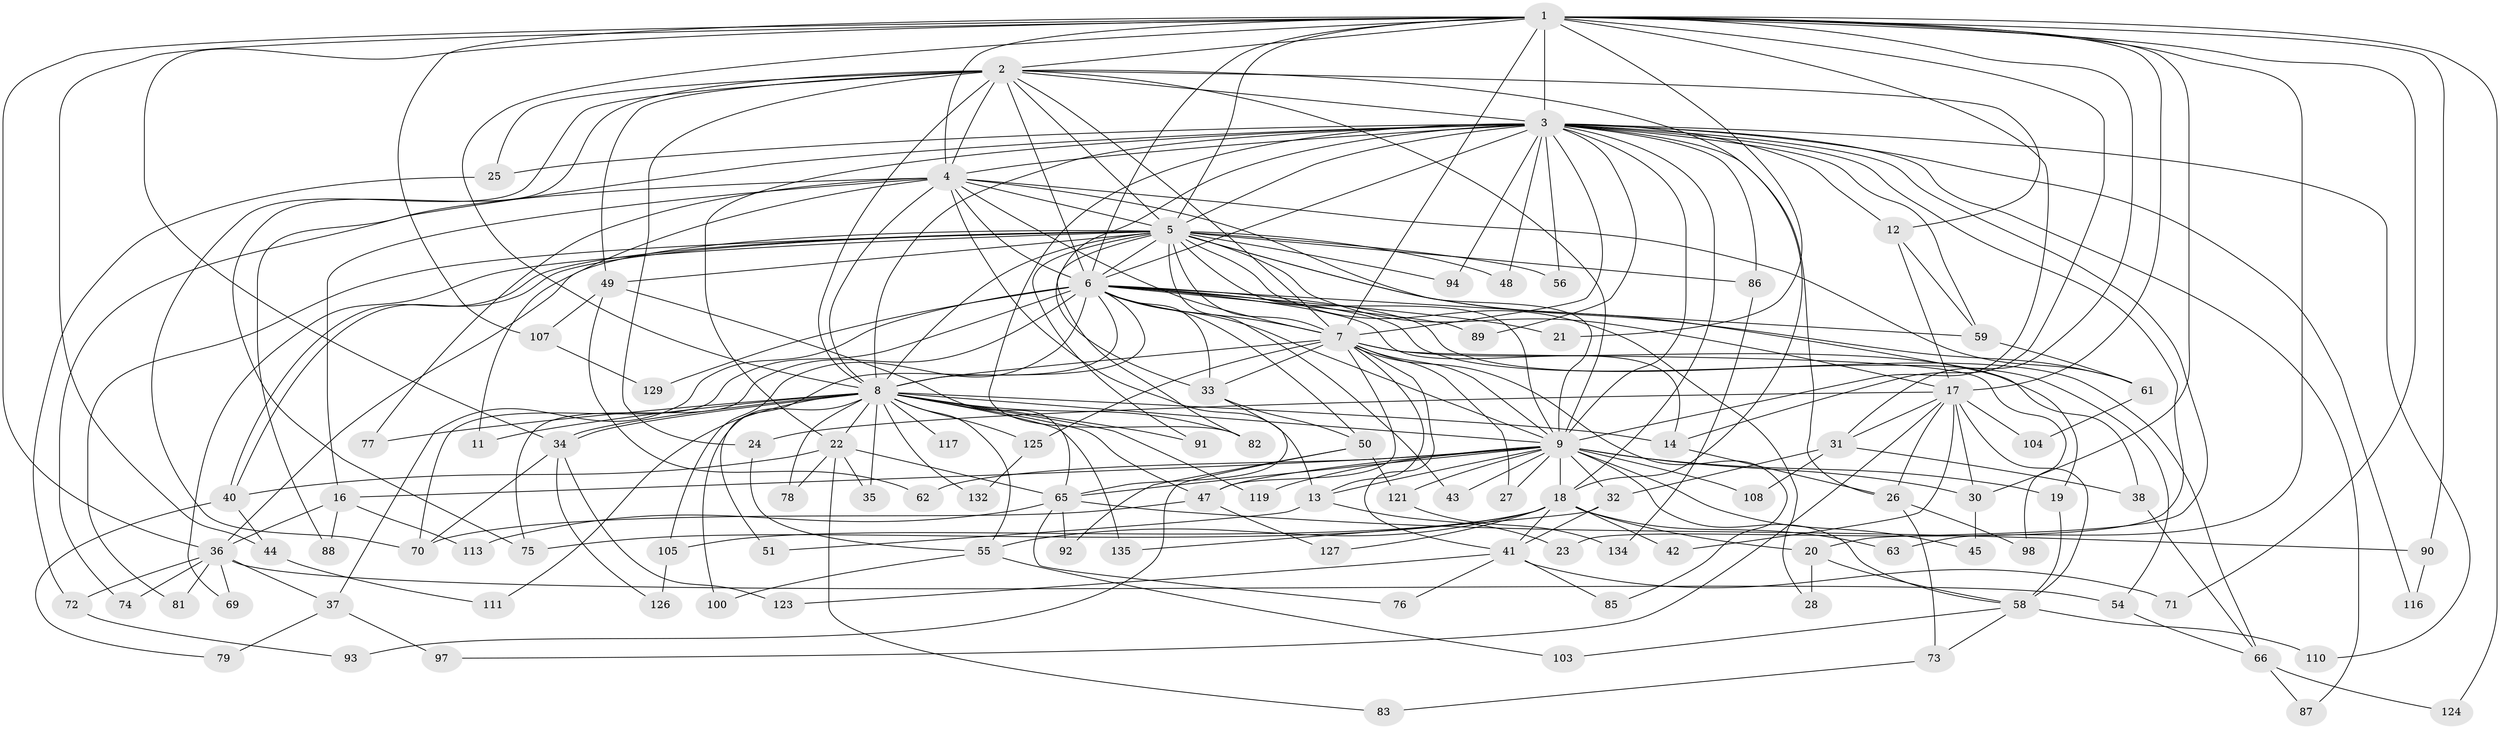 // Generated by graph-tools (version 1.1) at 2025/51/02/27/25 19:51:49]
// undirected, 104 vertices, 249 edges
graph export_dot {
graph [start="1"]
  node [color=gray90,style=filled];
  1 [super="+122"];
  2 [super="+102"];
  3 [super="+10"];
  4 [super="+39"];
  5 [super="+53"];
  6 [super="+95"];
  7 [super="+128"];
  8 [super="+84"];
  9 [super="+15"];
  11;
  12 [super="+64"];
  13;
  14;
  16;
  17 [super="+52"];
  18 [super="+29"];
  19 [super="+101"];
  20 [super="+67"];
  21;
  22 [super="+96"];
  23;
  24;
  25;
  26;
  27;
  28;
  30 [super="+136"];
  31 [super="+133"];
  32 [super="+120"];
  33 [super="+112"];
  34 [super="+57"];
  35;
  36 [super="+46"];
  37;
  38;
  40 [super="+115"];
  41 [super="+60"];
  42;
  43;
  44;
  45;
  47 [super="+80"];
  48;
  49 [super="+131"];
  50;
  51;
  54;
  55 [super="+118"];
  56;
  58 [super="+68"];
  59;
  61 [super="+130"];
  62;
  63;
  65 [super="+99"];
  66 [super="+106"];
  69;
  70 [super="+109"];
  71;
  72;
  73;
  74;
  75;
  76;
  77;
  78;
  79;
  81;
  82 [super="+114"];
  83;
  85;
  86;
  87;
  88;
  89;
  90;
  91;
  92;
  93;
  94;
  97;
  98;
  100;
  103;
  104;
  105;
  107;
  108;
  110;
  111;
  113;
  116;
  117;
  119;
  121;
  123;
  124;
  125;
  126;
  127;
  129;
  132;
  134;
  135;
  1 -- 2;
  1 -- 3 [weight=2];
  1 -- 4;
  1 -- 5;
  1 -- 6;
  1 -- 7;
  1 -- 8;
  1 -- 9;
  1 -- 14;
  1 -- 21;
  1 -- 30;
  1 -- 31 [weight=2];
  1 -- 36;
  1 -- 44;
  1 -- 63;
  1 -- 71;
  1 -- 90;
  1 -- 107;
  1 -- 124;
  1 -- 17;
  1 -- 34;
  2 -- 3 [weight=2];
  2 -- 4;
  2 -- 5;
  2 -- 6;
  2 -- 7;
  2 -- 8;
  2 -- 9;
  2 -- 12;
  2 -- 24;
  2 -- 25;
  2 -- 49;
  2 -- 70;
  2 -- 18;
  2 -- 75;
  3 -- 4 [weight=2];
  3 -- 5 [weight=2];
  3 -- 6 [weight=2];
  3 -- 7 [weight=3];
  3 -- 8 [weight=2];
  3 -- 9 [weight=3];
  3 -- 12;
  3 -- 18;
  3 -- 22 [weight=2];
  3 -- 25;
  3 -- 33;
  3 -- 56;
  3 -- 59;
  3 -- 87;
  3 -- 88;
  3 -- 89;
  3 -- 94;
  3 -- 110;
  3 -- 116;
  3 -- 48;
  3 -- 20;
  3 -- 86;
  3 -- 23;
  3 -- 26;
  3 -- 82;
  4 -- 5 [weight=2];
  4 -- 6;
  4 -- 7;
  4 -- 8;
  4 -- 9;
  4 -- 11;
  4 -- 16;
  4 -- 61;
  4 -- 74;
  4 -- 77;
  4 -- 13;
  5 -- 6;
  5 -- 7;
  5 -- 8;
  5 -- 9;
  5 -- 17;
  5 -- 19;
  5 -- 28;
  5 -- 40;
  5 -- 40;
  5 -- 43;
  5 -- 48;
  5 -- 49;
  5 -- 81;
  5 -- 82;
  5 -- 86;
  5 -- 91;
  5 -- 94;
  5 -- 36;
  5 -- 61;
  5 -- 56;
  5 -- 69;
  6 -- 7;
  6 -- 8;
  6 -- 9;
  6 -- 14;
  6 -- 21;
  6 -- 33;
  6 -- 37;
  6 -- 50;
  6 -- 51;
  6 -- 54;
  6 -- 59;
  6 -- 66;
  6 -- 75;
  6 -- 89;
  6 -- 105;
  6 -- 129;
  6 -- 70;
  7 -- 8;
  7 -- 9;
  7 -- 13;
  7 -- 27;
  7 -- 38;
  7 -- 41;
  7 -- 47;
  7 -- 85;
  7 -- 98;
  7 -- 125;
  7 -- 33;
  8 -- 9;
  8 -- 11;
  8 -- 22;
  8 -- 34;
  8 -- 34;
  8 -- 35;
  8 -- 77;
  8 -- 78;
  8 -- 82;
  8 -- 91;
  8 -- 111;
  8 -- 117 [weight=2];
  8 -- 135;
  8 -- 47;
  8 -- 132;
  8 -- 100;
  8 -- 119;
  8 -- 125;
  8 -- 14;
  8 -- 55;
  9 -- 13;
  9 -- 16;
  9 -- 18;
  9 -- 19;
  9 -- 32 [weight=2];
  9 -- 43;
  9 -- 45;
  9 -- 62;
  9 -- 65;
  9 -- 108;
  9 -- 121;
  9 -- 30;
  9 -- 119;
  9 -- 58;
  9 -- 27;
  9 -- 47;
  12 -- 17;
  12 -- 59;
  13 -- 23;
  13 -- 51;
  14 -- 26;
  16 -- 36;
  16 -- 88;
  16 -- 113;
  17 -- 24;
  17 -- 30;
  17 -- 31;
  17 -- 42;
  17 -- 58 [weight=2];
  17 -- 97;
  17 -- 104;
  17 -- 26;
  18 -- 20;
  18 -- 127;
  18 -- 41;
  18 -- 42;
  18 -- 75;
  18 -- 105;
  18 -- 55;
  18 -- 63;
  19 -- 58;
  20 -- 28;
  20 -- 58;
  22 -- 35;
  22 -- 65;
  22 -- 78;
  22 -- 83;
  22 -- 40;
  24 -- 55;
  25 -- 72;
  26 -- 73;
  26 -- 98;
  30 -- 45;
  31 -- 32;
  31 -- 38;
  31 -- 108;
  32 -- 135;
  32 -- 41;
  33 -- 50;
  33 -- 65;
  34 -- 126;
  34 -- 70;
  34 -- 123;
  36 -- 37;
  36 -- 69;
  36 -- 74;
  36 -- 81;
  36 -- 54;
  36 -- 72;
  37 -- 79;
  37 -- 97;
  38 -- 66;
  40 -- 44;
  40 -- 79;
  41 -- 85;
  41 -- 123;
  41 -- 76;
  41 -- 71;
  44 -- 111;
  47 -- 70;
  47 -- 127;
  49 -- 62;
  49 -- 107;
  49 -- 65;
  50 -- 92;
  50 -- 93;
  50 -- 121;
  54 -- 66;
  55 -- 100;
  55 -- 103;
  58 -- 103;
  58 -- 73;
  58 -- 110;
  59 -- 61;
  61 -- 104;
  65 -- 76;
  65 -- 90;
  65 -- 92;
  65 -- 113;
  66 -- 87;
  66 -- 124;
  72 -- 93;
  73 -- 83;
  86 -- 134;
  90 -- 116;
  105 -- 126;
  107 -- 129;
  121 -- 134;
  125 -- 132;
}
